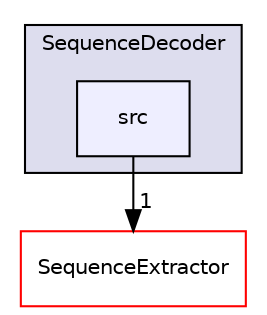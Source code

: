 digraph "LIA_Utils/SequenceDecoder/src" {
  compound=true
  node [ fontsize="10", fontname="Helvetica"];
  edge [ labelfontsize="10", labelfontname="Helvetica"];
  subgraph clusterdir_fac1f6fede8311925da8d681988d7dcc {
    graph [ bgcolor="#ddddee", pencolor="black", label="SequenceDecoder" fontname="Helvetica", fontsize="10", URL="dir_fac1f6fede8311925da8d681988d7dcc.html"]
  dir_5fba1ecb0bc9476e88bacadd1e5dc9c3 [shape=box, label="src", style="filled", fillcolor="#eeeeff", pencolor="black", URL="dir_5fba1ecb0bc9476e88bacadd1e5dc9c3.html"];
  }
  dir_a60afe3d20a847071eaa37bd9a8acd78 [shape=box label="SequenceExtractor" fillcolor="white" style="filled" color="red" URL="dir_a60afe3d20a847071eaa37bd9a8acd78.html"];
  dir_5fba1ecb0bc9476e88bacadd1e5dc9c3->dir_a60afe3d20a847071eaa37bd9a8acd78 [headlabel="1", labeldistance=1.5 headhref="dir_000154_000155.html"];
}

